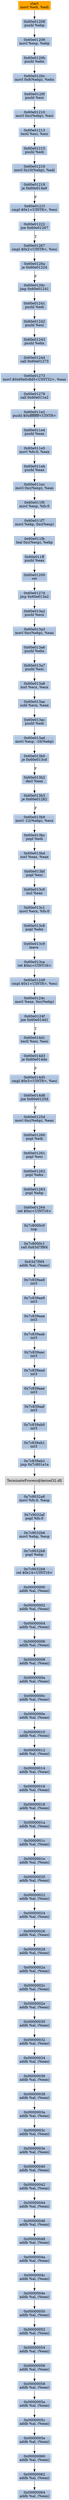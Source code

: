 digraph G {
node[shape=rectangle,style=filled,fillcolor=lightsteelblue,color=lightsteelblue]
bgcolor="transparent"
a0x60e01206movl_edi_edi[label="start\nmovl %edi, %edi",color="lightgrey",fillcolor="orange"];
a0x60e01208pushl_ebp[label="0x60e01208\npushl %ebp"];
a0x60e01209movl_esp_ebp[label="0x60e01209\nmovl %esp, %ebp"];
a0x60e0120bpushl_ebx[label="0x60e0120b\npushl %ebx"];
a0x60e0120cmovl_0x8ebp__ebx[label="0x60e0120c\nmovl 0x8(%ebp), %ebx"];
a0x60e0120fpushl_esi[label="0x60e0120f\npushl %esi"];
a0x60e01210movl_0xcebp__esi[label="0x60e01210\nmovl 0xc(%ebp), %esi"];
a0x60e01213testl_esi_esi[label="0x60e01213\ntestl %esi, %esi"];
a0x60e01215pushl_edi[label="0x60e01215\npushl %edi"];
a0x60e01216movl_0x10ebp__edi[label="0x60e01216\nmovl 0x10(%ebp), %edi"];
a0x60e01219je_0x60e014a9[label="0x60e01219\nje 0x60e014a9"];
a0x60e0121fcmpl_0x1UINT8_esi[label="0x60e0121f\ncmpl $0x1<UINT8>, %esi"];
a0x60e01222jne_0x60e01267[label="0x60e01222\njne 0x60e01267"];
a0x60e01267cmpl_0x2UINT8_esi[label="0x60e01267\ncmpl $0x2<UINT8>, %esi"];
a0x60e0126aje_0x60e01224[label="0x60e0126a\nje 0x60e01224"];
a0x60e0126cjmp_0x60e01241[label="0x60e0126c\njmp 0x60e01241"];
a0x60e01241pushl_edi[label="0x60e01241\npushl %edi"];
a0x60e01242pushl_esi[label="0x60e01242\npushl %esi"];
a0x60e01243pushl_ebx[label="0x60e01243\npushl %ebx"];
a0x60e01244call_0x60e01273[label="0x60e01244\ncall 0x60e01273"];
a0x60e01273movl_0x60e0c8d5UINT32_eax[label="0x60e01273\nmovl $0x60e0c8d5<UINT32>, %eax"];
a0x60e01278call_0x60e011e2[label="0x60e01278\ncall 0x60e011e2"];
a0x60e011e2pushl_0xffffffffUINT8[label="0x60e011e2\npushl $0xffffffff<UINT8>"];
a0x60e011e4pushl_eax[label="0x60e011e4\npushl %eax"];
a0x60e011e5movl_fs_0_eax[label="0x60e011e5\nmovl %fs:0, %eax"];
a0x60e011ebpushl_eax[label="0x60e011eb\npushl %eax"];
a0x60e011ecmovl_0xcesp__eax[label="0x60e011ec\nmovl 0xc(%esp), %eax"];
a0x60e011f0movl_esp_fs_0[label="0x60e011f0\nmovl %esp, %fs:0"];
a0x60e011f7movl_ebp_0xcesp_[label="0x60e011f7\nmovl %ebp, 0xc(%esp)"];
a0x60e011fbleal_0xcesp__ebp[label="0x60e011fb\nleal 0xc(%esp), %ebp"];
a0x60e011ffpushl_eax[label="0x60e011ff\npushl %eax"];
a0x60e01200ret[label="0x60e01200\nret"];
a0x60e0127djmp_0x60e013a2[label="0x60e0127d\njmp 0x60e013a2"];
a0x60e013a2pushl_ecx[label="0x60e013a2\npushl %ecx"];
a0x60e013a3movl_0xcebp__eax[label="0x60e013a3\nmovl 0xc(%ebp), %eax"];
a0x60e013a6pushl_ebx[label="0x60e013a6\npushl %ebx"];
a0x60e013a7pushl_esi[label="0x60e013a7\npushl %esi"];
a0x60e013a8xorl_ecx_ecx[label="0x60e013a8\nxorl %ecx, %ecx"];
a0x60e013aasubl_ecx_eax[label="0x60e013aa\nsubl %ecx, %eax"];
a0x60e013acpushl_edi[label="0x60e013ac\npushl %edi"];
a0x60e013admovl_esp__16ebp_[label="0x60e013ad\nmovl %esp, -16(%ebp)"];
a0x60e013b0je_0x60e013cd[label="0x60e013b0\nje 0x60e013cd"];
a0x60e013b2decl_eax[label="0x60e013b2\ndecl %eax"];
a0x60e013b3je_0x60e01282[label="0x60e013b3\nje 0x60e01282"];
a0x60e013b9movl__12ebp__ecx[label="0x60e013b9\nmovl -12(%ebp), %ecx"];
a0x60e013bcpopl_edi[label="0x60e013bc\npopl %edi"];
a0x60e013bdxorl_eax_eax[label="0x60e013bd\nxorl %eax, %eax"];
a0x60e013bfpopl_esi[label="0x60e013bf\npopl %esi"];
a0x60e013c0incl_eax[label="0x60e013c0\nincl %eax"];
a0x60e013c1movl_ecx_fs_0[label="0x60e013c1\nmovl %ecx, %fs:0"];
a0x60e013c8popl_ebx[label="0x60e013c8\npopl %ebx"];
a0x60e013c9leave_[label="0x60e013c9\nleave "];
a0x60e013caret_0xcUINT16[label="0x60e013ca\nret $0xc<UINT16>"];
a0x60e01249cmpl_0x1UINT8_esi[label="0x60e01249\ncmpl $0x1<UINT8>, %esi"];
a0x60e0124cmovl_eax_0xcebp_[label="0x60e0124c\nmovl %eax, 0xc(%ebp)"];
a0x60e0124fjne_0x60e014d1[label="0x60e0124f\njne 0x60e014d1"];
a0x60e014d1testl_esi_esi[label="0x60e014d1\ntestl %esi, %esi"];
a0x60e014d3je_0x60e014de[label="0x60e014d3\nje 0x60e014de"];
a0x60e014d5cmpl_0x3UINT8_esi[label="0x60e014d5\ncmpl $0x3<UINT8>, %esi"];
a0x60e014d8jne_0x60e0125d[label="0x60e014d8\njne 0x60e0125d"];
a0x60e0125dmovl_0xcebp__eax[label="0x60e0125d\nmovl 0xc(%ebp), %eax"];
a0x60e01260popl_edi[label="0x60e01260\npopl %edi"];
a0x60e01261popl_esi[label="0x60e01261\npopl %esi"];
a0x60e01262popl_ebx[label="0x60e01262\npopl %ebx"];
a0x60e01263popl_ebp[label="0x60e01263\npopl %ebp"];
a0x60e01264ret_0xcUINT16[label="0x60e01264\nret $0xc<UINT16>"];
a0x7c8000c0nop_[label="0x7c8000c0\nnop "];
a0x7c8000c1call_0x63d7f9f4[label="0x7c8000c1\ncall 0x63d7f9f4"];
a0x63d7f9f4addb_al_eax_[label="0x63d7f9f4\naddb %al, (%eax)"];
a0x7c839aa8int3_[label="0x7c839aa8\nint3 "];
a0x7c839aa9int3_[label="0x7c839aa9\nint3 "];
a0x7c839aaaint3_[label="0x7c839aaa\nint3 "];
a0x7c839aabint3_[label="0x7c839aab\nint3 "];
a0x7c839aacint3_[label="0x7c839aac\nint3 "];
a0x7c839aadint3_[label="0x7c839aad\nint3 "];
a0x7c839aaeint3_[label="0x7c839aae\nint3 "];
a0x7c839aafint3_[label="0x7c839aaf\nint3 "];
a0x7c839ab0int3_[label="0x7c839ab0\nint3 "];
a0x7c839ab1int3_[label="0x7c839ab1\nint3 "];
a0x7c839ab2jmp_0x7c801e1a[label="0x7c839ab2\njmp 0x7c801e1a"];
TerminateProcess_kernel32_dll[label="TerminateProcess@kernel32.dll",color="lightgrey",fillcolor="lightgrey"];
a0x7c9032a8movl_fs_0_esp[label="0x7c9032a8\nmovl %fs:0, %esp"];
a0x7c9032afpopl_fs_0[label="0x7c9032af\npopl %fs:0"];
a0x7c9032b6movl_ebp_esp[label="0x7c9032b6\nmovl %ebp, %esp"];
a0x7c9032b8popl_ebp[label="0x7c9032b8\npopl %ebp"];
a0x7c9032b9ret_0x14UINT16[label="0x7c9032b9\nret $0x14<UINT16>"];
a0x00000000addb_al_eax_[label="0x00000000\naddb %al, (%eax)"];
a0x00000002addb_al_eax_[label="0x00000002\naddb %al, (%eax)"];
a0x00000004addb_al_eax_[label="0x00000004\naddb %al, (%eax)"];
a0x00000006addb_al_eax_[label="0x00000006\naddb %al, (%eax)"];
a0x00000008addb_al_eax_[label="0x00000008\naddb %al, (%eax)"];
a0x0000000aaddb_al_eax_[label="0x0000000a\naddb %al, (%eax)"];
a0x0000000caddb_al_eax_[label="0x0000000c\naddb %al, (%eax)"];
a0x0000000eaddb_al_eax_[label="0x0000000e\naddb %al, (%eax)"];
a0x00000010addb_al_eax_[label="0x00000010\naddb %al, (%eax)"];
a0x00000012addb_al_eax_[label="0x00000012\naddb %al, (%eax)"];
a0x00000014addb_al_eax_[label="0x00000014\naddb %al, (%eax)"];
a0x00000016addb_al_eax_[label="0x00000016\naddb %al, (%eax)"];
a0x00000018addb_al_eax_[label="0x00000018\naddb %al, (%eax)"];
a0x0000001aaddb_al_eax_[label="0x0000001a\naddb %al, (%eax)"];
a0x0000001caddb_al_eax_[label="0x0000001c\naddb %al, (%eax)"];
a0x0000001eaddb_al_eax_[label="0x0000001e\naddb %al, (%eax)"];
a0x00000020addb_al_eax_[label="0x00000020\naddb %al, (%eax)"];
a0x00000022addb_al_eax_[label="0x00000022\naddb %al, (%eax)"];
a0x00000024addb_al_eax_[label="0x00000024\naddb %al, (%eax)"];
a0x00000026addb_al_eax_[label="0x00000026\naddb %al, (%eax)"];
a0x00000028addb_al_eax_[label="0x00000028\naddb %al, (%eax)"];
a0x0000002aaddb_al_eax_[label="0x0000002a\naddb %al, (%eax)"];
a0x0000002caddb_al_eax_[label="0x0000002c\naddb %al, (%eax)"];
a0x0000002eaddb_al_eax_[label="0x0000002e\naddb %al, (%eax)"];
a0x00000030addb_al_eax_[label="0x00000030\naddb %al, (%eax)"];
a0x00000032addb_al_eax_[label="0x00000032\naddb %al, (%eax)"];
a0x00000034addb_al_eax_[label="0x00000034\naddb %al, (%eax)"];
a0x00000036addb_al_eax_[label="0x00000036\naddb %al, (%eax)"];
a0x00000038addb_al_eax_[label="0x00000038\naddb %al, (%eax)"];
a0x0000003aaddb_al_eax_[label="0x0000003a\naddb %al, (%eax)"];
a0x0000003caddb_al_eax_[label="0x0000003c\naddb %al, (%eax)"];
a0x0000003eaddb_al_eax_[label="0x0000003e\naddb %al, (%eax)"];
a0x00000040addb_al_eax_[label="0x00000040\naddb %al, (%eax)"];
a0x00000042addb_al_eax_[label="0x00000042\naddb %al, (%eax)"];
a0x00000044addb_al_eax_[label="0x00000044\naddb %al, (%eax)"];
a0x00000046addb_al_eax_[label="0x00000046\naddb %al, (%eax)"];
a0x00000048addb_al_eax_[label="0x00000048\naddb %al, (%eax)"];
a0x0000004aaddb_al_eax_[label="0x0000004a\naddb %al, (%eax)"];
a0x0000004caddb_al_eax_[label="0x0000004c\naddb %al, (%eax)"];
a0x0000004eaddb_al_eax_[label="0x0000004e\naddb %al, (%eax)"];
a0x00000050addb_al_eax_[label="0x00000050\naddb %al, (%eax)"];
a0x00000052addb_al_eax_[label="0x00000052\naddb %al, (%eax)"];
a0x00000054addb_al_eax_[label="0x00000054\naddb %al, (%eax)"];
a0x00000056addb_al_eax_[label="0x00000056\naddb %al, (%eax)"];
a0x00000058addb_al_eax_[label="0x00000058\naddb %al, (%eax)"];
a0x0000005aaddb_al_eax_[label="0x0000005a\naddb %al, (%eax)"];
a0x0000005caddb_al_eax_[label="0x0000005c\naddb %al, (%eax)"];
a0x0000005eaddb_al_eax_[label="0x0000005e\naddb %al, (%eax)"];
a0x00000060addb_al_eax_[label="0x00000060\naddb %al, (%eax)"];
a0x00000062addb_al_eax_[label="0x00000062\naddb %al, (%eax)"];
a0x00000064addb_al_eax_[label="0x00000064\naddb %al, (%eax)"];
a0x60e01206movl_edi_edi -> a0x60e01208pushl_ebp [color="#000000"];
a0x60e01208pushl_ebp -> a0x60e01209movl_esp_ebp [color="#000000"];
a0x60e01209movl_esp_ebp -> a0x60e0120bpushl_ebx [color="#000000"];
a0x60e0120bpushl_ebx -> a0x60e0120cmovl_0x8ebp__ebx [color="#000000"];
a0x60e0120cmovl_0x8ebp__ebx -> a0x60e0120fpushl_esi [color="#000000"];
a0x60e0120fpushl_esi -> a0x60e01210movl_0xcebp__esi [color="#000000"];
a0x60e01210movl_0xcebp__esi -> a0x60e01213testl_esi_esi [color="#000000"];
a0x60e01213testl_esi_esi -> a0x60e01215pushl_edi [color="#000000"];
a0x60e01215pushl_edi -> a0x60e01216movl_0x10ebp__edi [color="#000000"];
a0x60e01216movl_0x10ebp__edi -> a0x60e01219je_0x60e014a9 [color="#000000"];
a0x60e01219je_0x60e014a9 -> a0x60e0121fcmpl_0x1UINT8_esi [color="#000000",label="F"];
a0x60e0121fcmpl_0x1UINT8_esi -> a0x60e01222jne_0x60e01267 [color="#000000"];
a0x60e01222jne_0x60e01267 -> a0x60e01267cmpl_0x2UINT8_esi [color="#000000",label="T"];
a0x60e01267cmpl_0x2UINT8_esi -> a0x60e0126aje_0x60e01224 [color="#000000"];
a0x60e0126aje_0x60e01224 -> a0x60e0126cjmp_0x60e01241 [color="#000000",label="F"];
a0x60e0126cjmp_0x60e01241 -> a0x60e01241pushl_edi [color="#000000"];
a0x60e01241pushl_edi -> a0x60e01242pushl_esi [color="#000000"];
a0x60e01242pushl_esi -> a0x60e01243pushl_ebx [color="#000000"];
a0x60e01243pushl_ebx -> a0x60e01244call_0x60e01273 [color="#000000"];
a0x60e01244call_0x60e01273 -> a0x60e01273movl_0x60e0c8d5UINT32_eax [color="#000000"];
a0x60e01273movl_0x60e0c8d5UINT32_eax -> a0x60e01278call_0x60e011e2 [color="#000000"];
a0x60e01278call_0x60e011e2 -> a0x60e011e2pushl_0xffffffffUINT8 [color="#000000"];
a0x60e011e2pushl_0xffffffffUINT8 -> a0x60e011e4pushl_eax [color="#000000"];
a0x60e011e4pushl_eax -> a0x60e011e5movl_fs_0_eax [color="#000000"];
a0x60e011e5movl_fs_0_eax -> a0x60e011ebpushl_eax [color="#000000"];
a0x60e011ebpushl_eax -> a0x60e011ecmovl_0xcesp__eax [color="#000000"];
a0x60e011ecmovl_0xcesp__eax -> a0x60e011f0movl_esp_fs_0 [color="#000000"];
a0x60e011f0movl_esp_fs_0 -> a0x60e011f7movl_ebp_0xcesp_ [color="#000000"];
a0x60e011f7movl_ebp_0xcesp_ -> a0x60e011fbleal_0xcesp__ebp [color="#000000"];
a0x60e011fbleal_0xcesp__ebp -> a0x60e011ffpushl_eax [color="#000000"];
a0x60e011ffpushl_eax -> a0x60e01200ret [color="#000000"];
a0x60e01200ret -> a0x60e0127djmp_0x60e013a2 [color="#000000"];
a0x60e0127djmp_0x60e013a2 -> a0x60e013a2pushl_ecx [color="#000000"];
a0x60e013a2pushl_ecx -> a0x60e013a3movl_0xcebp__eax [color="#000000"];
a0x60e013a3movl_0xcebp__eax -> a0x60e013a6pushl_ebx [color="#000000"];
a0x60e013a6pushl_ebx -> a0x60e013a7pushl_esi [color="#000000"];
a0x60e013a7pushl_esi -> a0x60e013a8xorl_ecx_ecx [color="#000000"];
a0x60e013a8xorl_ecx_ecx -> a0x60e013aasubl_ecx_eax [color="#000000"];
a0x60e013aasubl_ecx_eax -> a0x60e013acpushl_edi [color="#000000"];
a0x60e013acpushl_edi -> a0x60e013admovl_esp__16ebp_ [color="#000000"];
a0x60e013admovl_esp__16ebp_ -> a0x60e013b0je_0x60e013cd [color="#000000"];
a0x60e013b0je_0x60e013cd -> a0x60e013b2decl_eax [color="#000000",label="F"];
a0x60e013b2decl_eax -> a0x60e013b3je_0x60e01282 [color="#000000"];
a0x60e013b3je_0x60e01282 -> a0x60e013b9movl__12ebp__ecx [color="#000000",label="F"];
a0x60e013b9movl__12ebp__ecx -> a0x60e013bcpopl_edi [color="#000000"];
a0x60e013bcpopl_edi -> a0x60e013bdxorl_eax_eax [color="#000000"];
a0x60e013bdxorl_eax_eax -> a0x60e013bfpopl_esi [color="#000000"];
a0x60e013bfpopl_esi -> a0x60e013c0incl_eax [color="#000000"];
a0x60e013c0incl_eax -> a0x60e013c1movl_ecx_fs_0 [color="#000000"];
a0x60e013c1movl_ecx_fs_0 -> a0x60e013c8popl_ebx [color="#000000"];
a0x60e013c8popl_ebx -> a0x60e013c9leave_ [color="#000000"];
a0x60e013c9leave_ -> a0x60e013caret_0xcUINT16 [color="#000000"];
a0x60e013caret_0xcUINT16 -> a0x60e01249cmpl_0x1UINT8_esi [color="#000000"];
a0x60e01249cmpl_0x1UINT8_esi -> a0x60e0124cmovl_eax_0xcebp_ [color="#000000"];
a0x60e0124cmovl_eax_0xcebp_ -> a0x60e0124fjne_0x60e014d1 [color="#000000"];
a0x60e0124fjne_0x60e014d1 -> a0x60e014d1testl_esi_esi [color="#000000",label="T"];
a0x60e014d1testl_esi_esi -> a0x60e014d3je_0x60e014de [color="#000000"];
a0x60e014d3je_0x60e014de -> a0x60e014d5cmpl_0x3UINT8_esi [color="#000000",label="F"];
a0x60e014d5cmpl_0x3UINT8_esi -> a0x60e014d8jne_0x60e0125d [color="#000000"];
a0x60e014d8jne_0x60e0125d -> a0x60e0125dmovl_0xcebp__eax [color="#000000",label="T"];
a0x60e0125dmovl_0xcebp__eax -> a0x60e01260popl_edi [color="#000000"];
a0x60e01260popl_edi -> a0x60e01261popl_esi [color="#000000"];
a0x60e01261popl_esi -> a0x60e01262popl_ebx [color="#000000"];
a0x60e01262popl_ebx -> a0x60e01263popl_ebp [color="#000000"];
a0x60e01263popl_ebp -> a0x60e01264ret_0xcUINT16 [color="#000000"];
a0x60e01264ret_0xcUINT16 -> a0x7c8000c0nop_ [color="#000000"];
a0x7c8000c0nop_ -> a0x7c8000c1call_0x63d7f9f4 [color="#000000"];
a0x7c8000c1call_0x63d7f9f4 -> a0x63d7f9f4addb_al_eax_ [color="#000000"];
a0x63d7f9f4addb_al_eax_ -> a0x7c839aa8int3_ [color="#000000"];
a0x7c839aa8int3_ -> a0x7c839aa9int3_ [color="#000000"];
a0x7c839aa9int3_ -> a0x7c839aaaint3_ [color="#000000"];
a0x7c839aaaint3_ -> a0x7c839aabint3_ [color="#000000"];
a0x7c839aabint3_ -> a0x7c839aacint3_ [color="#000000"];
a0x7c839aacint3_ -> a0x7c839aadint3_ [color="#000000"];
a0x7c839aadint3_ -> a0x7c839aaeint3_ [color="#000000"];
a0x7c839aaeint3_ -> a0x7c839aafint3_ [color="#000000"];
a0x7c839aafint3_ -> a0x7c839ab0int3_ [color="#000000"];
a0x7c839ab0int3_ -> a0x7c839ab1int3_ [color="#000000"];
a0x7c839ab1int3_ -> a0x7c839ab2jmp_0x7c801e1a [color="#000000"];
a0x7c839ab2jmp_0x7c801e1a -> TerminateProcess_kernel32_dll [color="#000000"];
TerminateProcess_kernel32_dll -> a0x7c9032a8movl_fs_0_esp [color="#000000"];
a0x7c9032a8movl_fs_0_esp -> a0x7c9032afpopl_fs_0 [color="#000000"];
a0x7c9032afpopl_fs_0 -> a0x7c9032b6movl_ebp_esp [color="#000000"];
a0x7c9032b6movl_ebp_esp -> a0x7c9032b8popl_ebp [color="#000000"];
a0x7c9032b8popl_ebp -> a0x7c9032b9ret_0x14UINT16 [color="#000000"];
a0x7c9032b9ret_0x14UINT16 -> a0x00000000addb_al_eax_ [color="#000000"];
a0x00000000addb_al_eax_ -> a0x00000002addb_al_eax_ [color="#000000"];
a0x00000002addb_al_eax_ -> a0x00000004addb_al_eax_ [color="#000000"];
a0x00000004addb_al_eax_ -> a0x00000006addb_al_eax_ [color="#000000"];
a0x00000006addb_al_eax_ -> a0x00000008addb_al_eax_ [color="#000000"];
a0x00000008addb_al_eax_ -> a0x0000000aaddb_al_eax_ [color="#000000"];
a0x0000000aaddb_al_eax_ -> a0x0000000caddb_al_eax_ [color="#000000"];
a0x0000000caddb_al_eax_ -> a0x0000000eaddb_al_eax_ [color="#000000"];
a0x0000000eaddb_al_eax_ -> a0x00000010addb_al_eax_ [color="#000000"];
a0x00000010addb_al_eax_ -> a0x00000012addb_al_eax_ [color="#000000"];
a0x00000012addb_al_eax_ -> a0x00000014addb_al_eax_ [color="#000000"];
a0x00000014addb_al_eax_ -> a0x00000016addb_al_eax_ [color="#000000"];
a0x00000016addb_al_eax_ -> a0x00000018addb_al_eax_ [color="#000000"];
a0x00000018addb_al_eax_ -> a0x0000001aaddb_al_eax_ [color="#000000"];
a0x0000001aaddb_al_eax_ -> a0x0000001caddb_al_eax_ [color="#000000"];
a0x0000001caddb_al_eax_ -> a0x0000001eaddb_al_eax_ [color="#000000"];
a0x0000001eaddb_al_eax_ -> a0x00000020addb_al_eax_ [color="#000000"];
a0x00000020addb_al_eax_ -> a0x00000022addb_al_eax_ [color="#000000"];
a0x00000022addb_al_eax_ -> a0x00000024addb_al_eax_ [color="#000000"];
a0x00000024addb_al_eax_ -> a0x00000026addb_al_eax_ [color="#000000"];
a0x00000026addb_al_eax_ -> a0x00000028addb_al_eax_ [color="#000000"];
a0x00000028addb_al_eax_ -> a0x0000002aaddb_al_eax_ [color="#000000"];
a0x0000002aaddb_al_eax_ -> a0x0000002caddb_al_eax_ [color="#000000"];
a0x0000002caddb_al_eax_ -> a0x0000002eaddb_al_eax_ [color="#000000"];
a0x0000002eaddb_al_eax_ -> a0x00000030addb_al_eax_ [color="#000000"];
a0x00000030addb_al_eax_ -> a0x00000032addb_al_eax_ [color="#000000"];
a0x00000032addb_al_eax_ -> a0x00000034addb_al_eax_ [color="#000000"];
a0x00000034addb_al_eax_ -> a0x00000036addb_al_eax_ [color="#000000"];
a0x00000036addb_al_eax_ -> a0x00000038addb_al_eax_ [color="#000000"];
a0x00000038addb_al_eax_ -> a0x0000003aaddb_al_eax_ [color="#000000"];
a0x0000003aaddb_al_eax_ -> a0x0000003caddb_al_eax_ [color="#000000"];
a0x0000003caddb_al_eax_ -> a0x0000003eaddb_al_eax_ [color="#000000"];
a0x0000003eaddb_al_eax_ -> a0x00000040addb_al_eax_ [color="#000000"];
a0x00000040addb_al_eax_ -> a0x00000042addb_al_eax_ [color="#000000"];
a0x00000042addb_al_eax_ -> a0x00000044addb_al_eax_ [color="#000000"];
a0x00000044addb_al_eax_ -> a0x00000046addb_al_eax_ [color="#000000"];
a0x00000046addb_al_eax_ -> a0x00000048addb_al_eax_ [color="#000000"];
a0x00000048addb_al_eax_ -> a0x0000004aaddb_al_eax_ [color="#000000"];
a0x0000004aaddb_al_eax_ -> a0x0000004caddb_al_eax_ [color="#000000"];
a0x0000004caddb_al_eax_ -> a0x0000004eaddb_al_eax_ [color="#000000"];
a0x0000004eaddb_al_eax_ -> a0x00000050addb_al_eax_ [color="#000000"];
a0x00000050addb_al_eax_ -> a0x00000052addb_al_eax_ [color="#000000"];
a0x00000052addb_al_eax_ -> a0x00000054addb_al_eax_ [color="#000000"];
a0x00000054addb_al_eax_ -> a0x00000056addb_al_eax_ [color="#000000"];
a0x00000056addb_al_eax_ -> a0x00000058addb_al_eax_ [color="#000000"];
a0x00000058addb_al_eax_ -> a0x0000005aaddb_al_eax_ [color="#000000"];
a0x0000005aaddb_al_eax_ -> a0x0000005caddb_al_eax_ [color="#000000"];
a0x0000005caddb_al_eax_ -> a0x0000005eaddb_al_eax_ [color="#000000"];
a0x0000005eaddb_al_eax_ -> a0x00000060addb_al_eax_ [color="#000000"];
a0x00000060addb_al_eax_ -> a0x00000062addb_al_eax_ [color="#000000"];
a0x00000062addb_al_eax_ -> a0x00000064addb_al_eax_ [color="#000000"];
}
